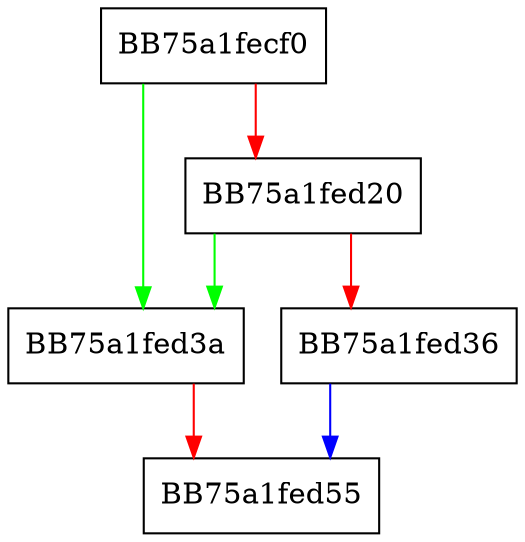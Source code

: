 digraph call_binTM {
  node [shape="box"];
  graph [splines=ortho];
  BB75a1fecf0 -> BB75a1fed3a [color="green"];
  BB75a1fecf0 -> BB75a1fed20 [color="red"];
  BB75a1fed20 -> BB75a1fed3a [color="green"];
  BB75a1fed20 -> BB75a1fed36 [color="red"];
  BB75a1fed36 -> BB75a1fed55 [color="blue"];
  BB75a1fed3a -> BB75a1fed55 [color="red"];
}